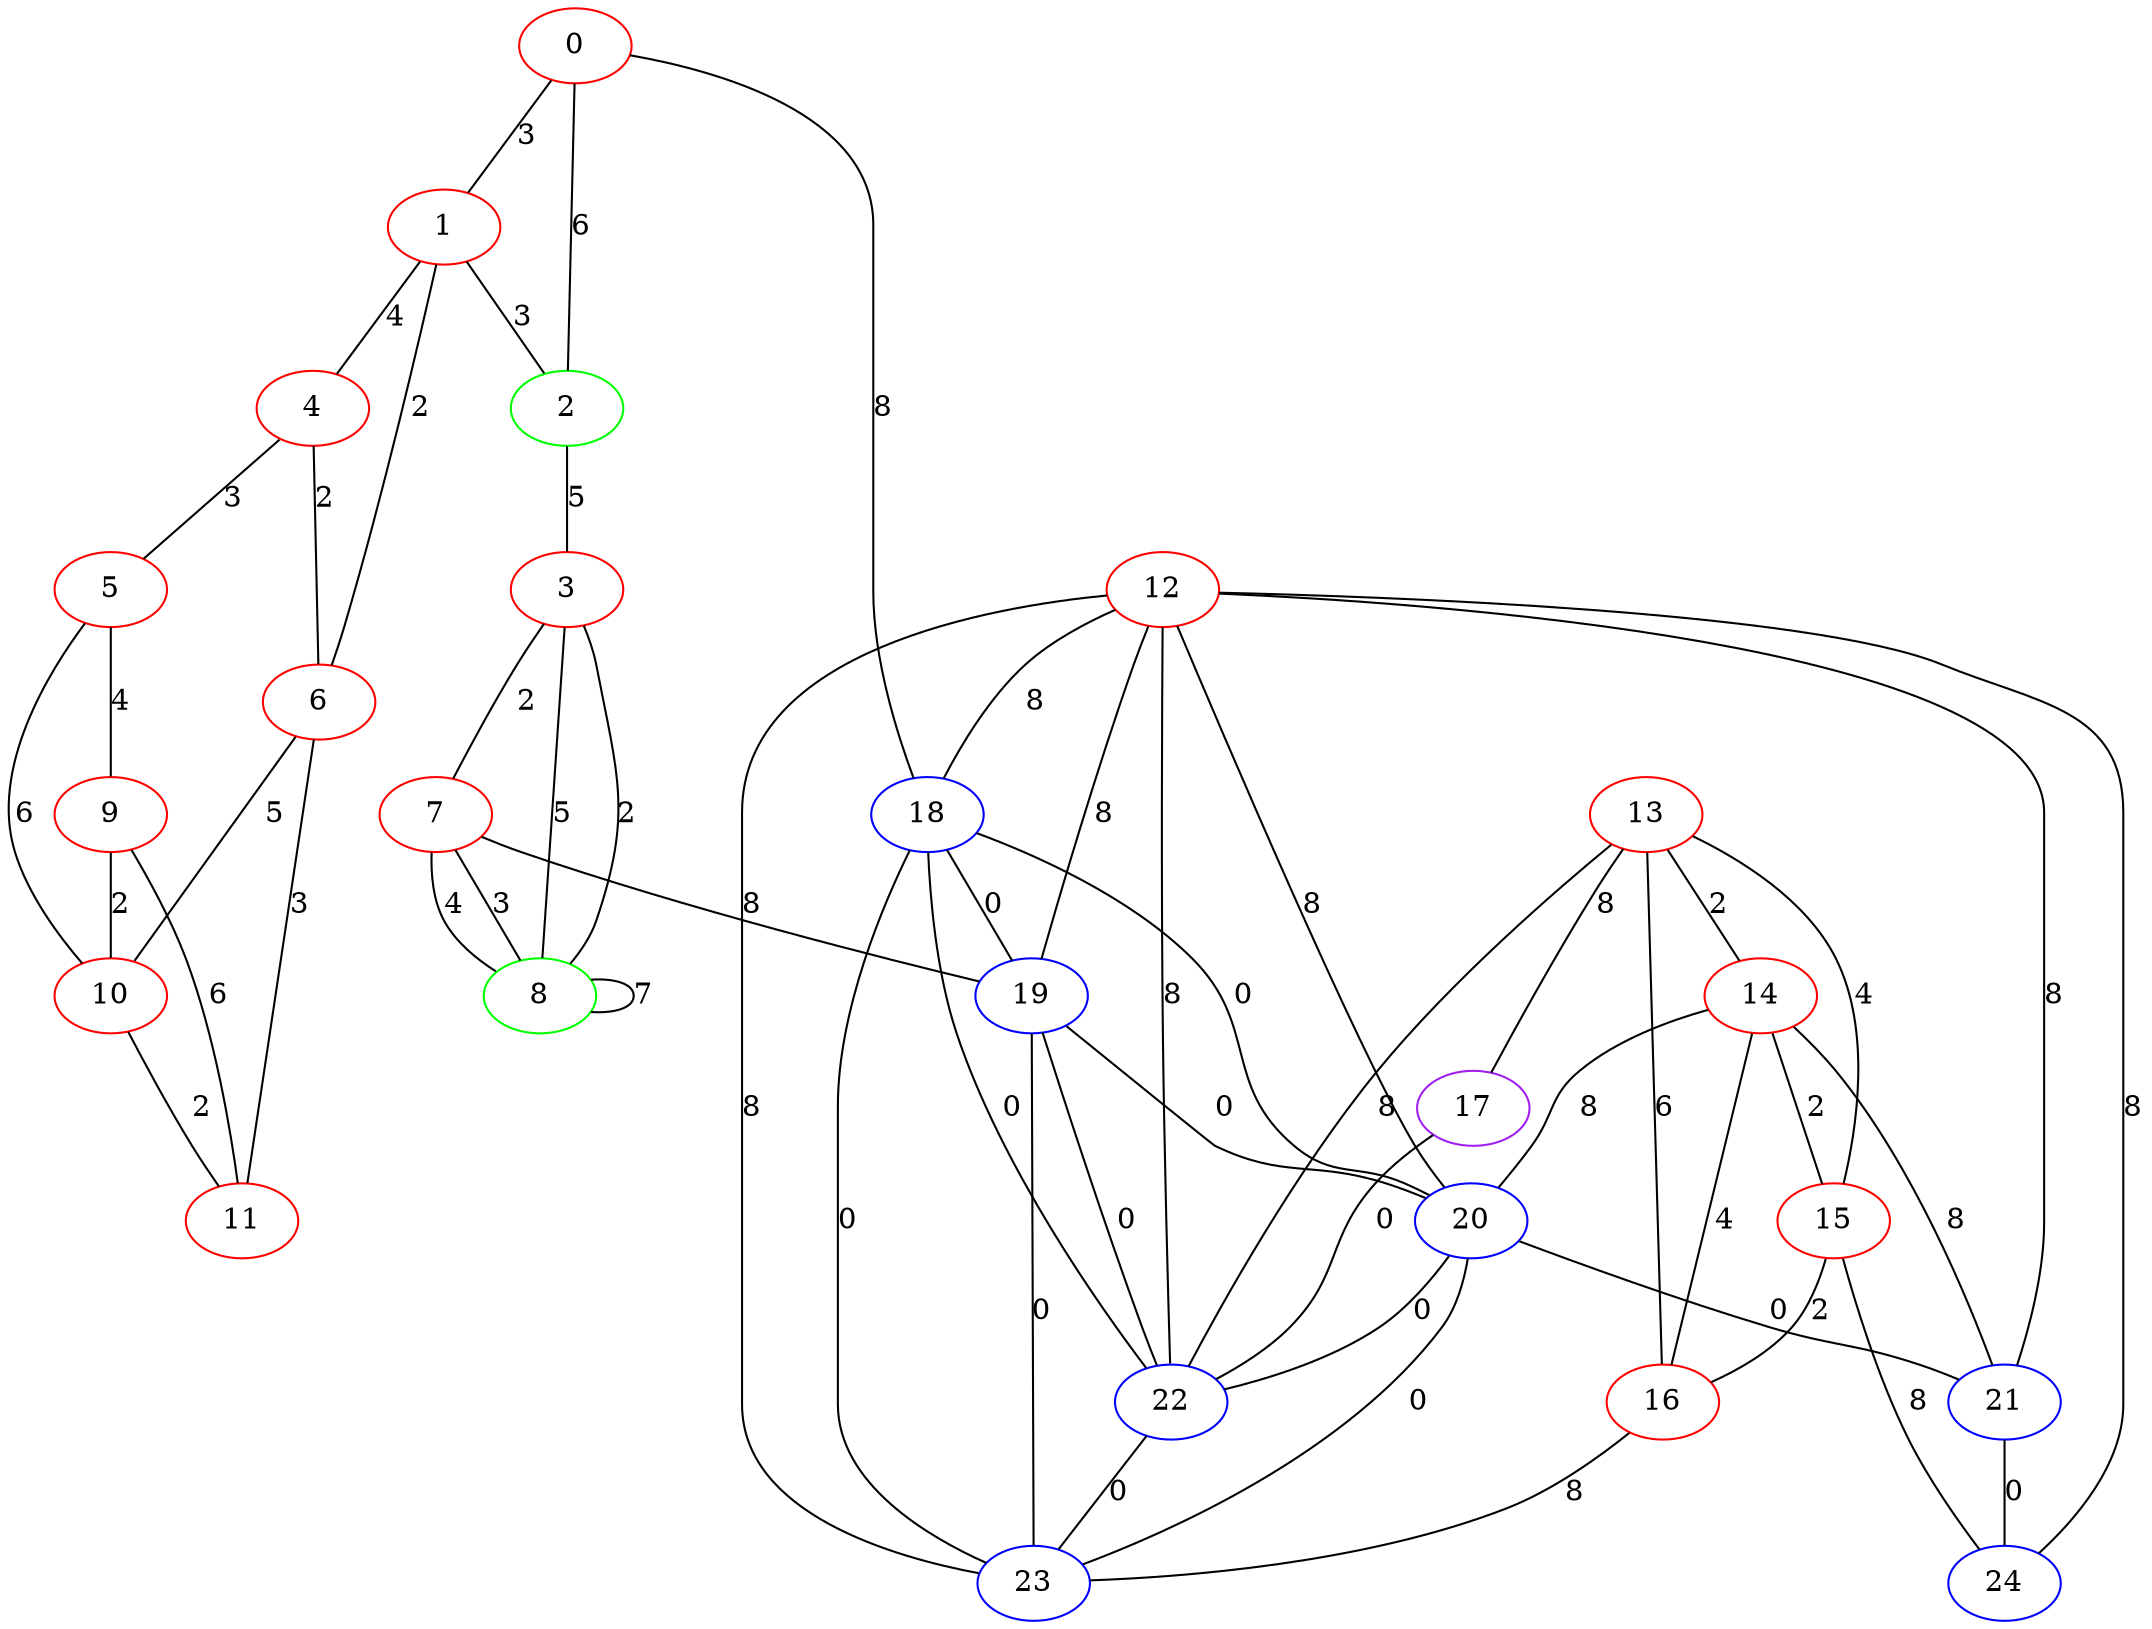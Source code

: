 graph "" {
0 [color=red, weight=1];
1 [color=red, weight=1];
2 [color=green, weight=2];
3 [color=red, weight=1];
4 [color=red, weight=1];
5 [color=red, weight=1];
6 [color=red, weight=1];
7 [color=red, weight=1];
8 [color=green, weight=2];
9 [color=red, weight=1];
10 [color=red, weight=1];
11 [color=red, weight=1];
12 [color=red, weight=1];
13 [color=red, weight=1];
14 [color=red, weight=1];
15 [color=red, weight=1];
16 [color=red, weight=1];
17 [color=purple, weight=4];
18 [color=blue, weight=3];
19 [color=blue, weight=3];
20 [color=blue, weight=3];
21 [color=blue, weight=3];
22 [color=blue, weight=3];
23 [color=blue, weight=3];
24 [color=blue, weight=3];
0 -- 1  [key=0, label=3];
0 -- 2  [key=0, label=6];
0 -- 18  [key=0, label=8];
1 -- 2  [key=0, label=3];
1 -- 4  [key=0, label=4];
1 -- 6  [key=0, label=2];
2 -- 3  [key=0, label=5];
3 -- 8  [key=0, label=2];
3 -- 8  [key=1, label=5];
3 -- 7  [key=0, label=2];
4 -- 5  [key=0, label=3];
4 -- 6  [key=0, label=2];
5 -- 9  [key=0, label=4];
5 -- 10  [key=0, label=6];
6 -- 10  [key=0, label=5];
6 -- 11  [key=0, label=3];
7 -- 8  [key=0, label=4];
7 -- 8  [key=1, label=3];
7 -- 19  [key=0, label=8];
8 -- 8  [key=0, label=7];
9 -- 10  [key=0, label=2];
9 -- 11  [key=0, label=6];
10 -- 11  [key=0, label=2];
12 -- 18  [key=0, label=8];
12 -- 19  [key=0, label=8];
12 -- 20  [key=0, label=8];
12 -- 21  [key=0, label=8];
12 -- 22  [key=0, label=8];
12 -- 23  [key=0, label=8];
12 -- 24  [key=0, label=8];
13 -- 16  [key=0, label=6];
13 -- 17  [key=0, label=8];
13 -- 22  [key=0, label=8];
13 -- 14  [key=0, label=2];
13 -- 15  [key=0, label=4];
14 -- 16  [key=0, label=4];
14 -- 21  [key=0, label=8];
14 -- 20  [key=0, label=8];
14 -- 15  [key=0, label=2];
15 -- 16  [key=0, label=2];
15 -- 24  [key=0, label=8];
16 -- 23  [key=0, label=8];
17 -- 22  [key=0, label=0];
18 -- 19  [key=0, label=0];
18 -- 20  [key=0, label=0];
18 -- 22  [key=0, label=0];
18 -- 23  [key=0, label=0];
19 -- 20  [key=0, label=0];
19 -- 22  [key=0, label=0];
19 -- 23  [key=0, label=0];
20 -- 21  [key=0, label=0];
20 -- 22  [key=0, label=0];
20 -- 23  [key=0, label=0];
21 -- 24  [key=0, label=0];
22 -- 23  [key=0, label=0];
}
